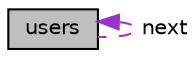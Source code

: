 digraph "users"
{
 // LATEX_PDF_SIZE
  edge [fontname="Helvetica",fontsize="10",labelfontname="Helvetica",labelfontsize="10"];
  node [fontname="Helvetica",fontsize="10",shape=record];
  Node1 [label="users",height=0.2,width=0.4,color="black", fillcolor="grey75", style="filled", fontcolor="black",tooltip="Definição da struct users."];
  Node1 -> Node1 [dir="back",color="darkorchid3",fontsize="10",style="dashed",label=" next" ,fontname="Helvetica"];
}
